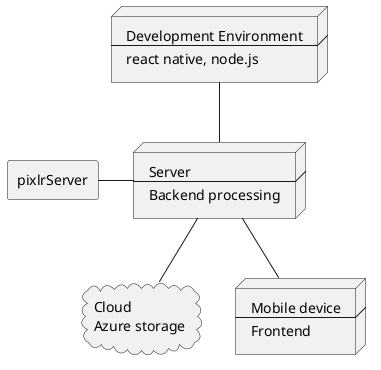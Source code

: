 @startuml deplomentView1

cloud cloudStorage [
    Cloud  
    Azure storage
]
agent pixlrServer
node MobileDevice [
Mobile device
----
Frontend
]

node Server [
Server
----
Backend processing
]

node DevelopmentEnvironment [
Development Environment
----
react native, node.js
]

MobileDevice -up- Server
DevelopmentEnvironment -- Server
Server -down- cloudStorage
pixlrServer - Server

@enduml


